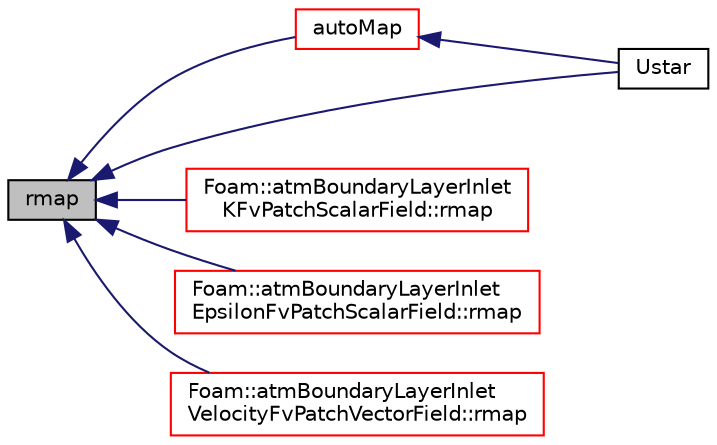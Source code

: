 digraph "rmap"
{
  bgcolor="transparent";
  edge [fontname="Helvetica",fontsize="10",labelfontname="Helvetica",labelfontsize="10"];
  node [fontname="Helvetica",fontsize="10",shape=record];
  rankdir="LR";
  Node101 [label="rmap",height=0.2,width=0.4,color="black", fillcolor="grey75", style="filled", fontcolor="black"];
  Node101 -> Node102 [dir="back",color="midnightblue",fontsize="10",style="solid",fontname="Helvetica"];
  Node102 [label="autoMap",height=0.2,width=0.4,color="red",URL="$a32309.html#a0ab0c43ce90d756c88dd81e3d0a9eef5",tooltip="Map (and resize as needed) from self given a mapping object. "];
  Node102 -> Node112 [dir="back",color="midnightblue",fontsize="10",style="solid",fontname="Helvetica"];
  Node112 [label="Ustar",height=0.2,width=0.4,color="black",URL="$a32309.html#a164ad05c3eacffbd5bc38ccc163a680e",tooltip="Return friction velocity. "];
  Node101 -> Node113 [dir="back",color="midnightblue",fontsize="10",style="solid",fontname="Helvetica"];
  Node113 [label="Foam::atmBoundaryLayerInlet\lKFvPatchScalarField::rmap",height=0.2,width=0.4,color="red",URL="$a32317.html#a713277715ccc0a5ef466b0516d44731f",tooltip="Reverse map the given fvPatchField onto this fvPatchField. "];
  Node101 -> Node114 [dir="back",color="midnightblue",fontsize="10",style="solid",fontname="Helvetica"];
  Node114 [label="Foam::atmBoundaryLayerInlet\lEpsilonFvPatchScalarField::rmap",height=0.2,width=0.4,color="red",URL="$a32313.html#a713277715ccc0a5ef466b0516d44731f",tooltip="Reverse map the given fvPatchField onto this fvPatchField. "];
  Node101 -> Node115 [dir="back",color="midnightblue",fontsize="10",style="solid",fontname="Helvetica"];
  Node115 [label="Foam::atmBoundaryLayerInlet\lVelocityFvPatchVectorField::rmap",height=0.2,width=0.4,color="red",URL="$a32321.html#a4fe41b169c41bfcd4311c1d1e27a96ed",tooltip="Reverse map the given fvPatchField onto this fvPatchField. "];
  Node101 -> Node112 [dir="back",color="midnightblue",fontsize="10",style="solid",fontname="Helvetica"];
}
